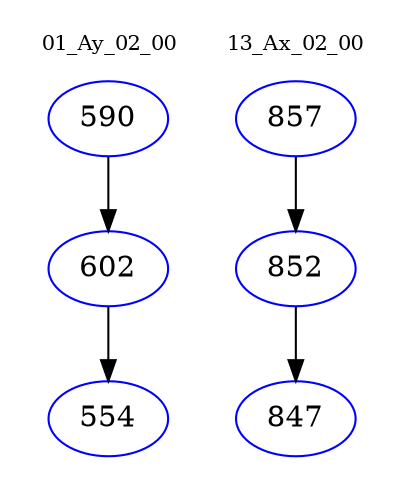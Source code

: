 digraph{
subgraph cluster_0 {
color = white
label = "01_Ay_02_00";
fontsize=10;
T0_590 [label="590", color="blue"]
T0_590 -> T0_602 [color="black"]
T0_602 [label="602", color="blue"]
T0_602 -> T0_554 [color="black"]
T0_554 [label="554", color="blue"]
}
subgraph cluster_1 {
color = white
label = "13_Ax_02_00";
fontsize=10;
T1_857 [label="857", color="blue"]
T1_857 -> T1_852 [color="black"]
T1_852 [label="852", color="blue"]
T1_852 -> T1_847 [color="black"]
T1_847 [label="847", color="blue"]
}
}
